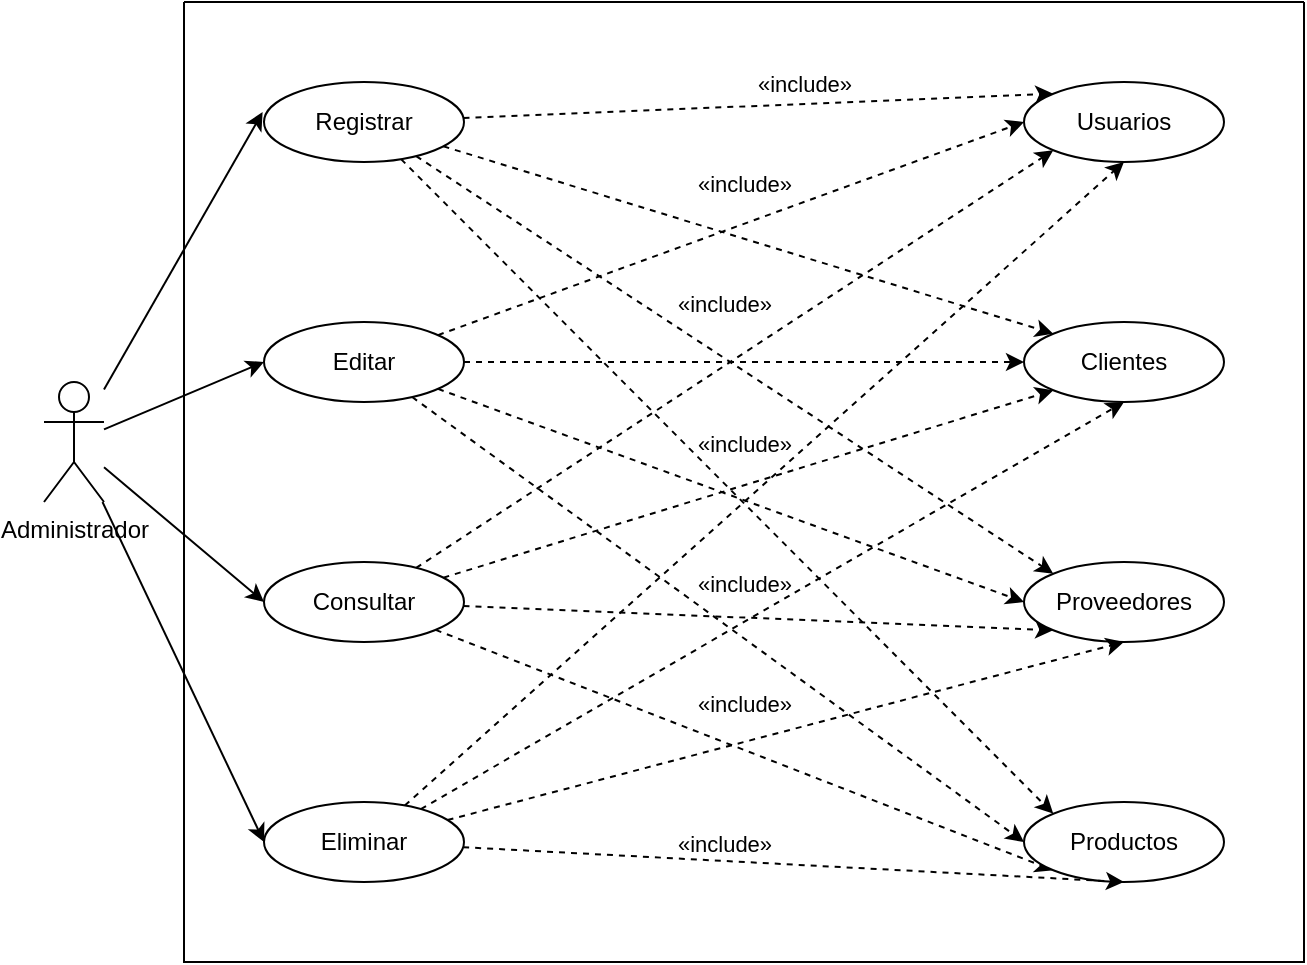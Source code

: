 <mxfile version="14.6.13" type="device" pages="3"><diagram id="RBv07upwIfBDf5JeBPhA" name="Modulo administrador"><mxGraphModel dx="971" dy="515" grid="1" gridSize="10" guides="1" tooltips="1" connect="1" arrows="1" fold="1" page="1" pageScale="1" pageWidth="850" pageHeight="1100" math="0" shadow="0"><root><mxCell id="0"/><mxCell id="1" parent="0"/><mxCell id="nvDZUIsUlmXvcx5TP-qx-2" value="" style="swimlane;startSize=0;" parent="1" vertex="1"><mxGeometry x="200" y="120" width="560" height="480" as="geometry"><mxRectangle x="220" y="80" width="50" height="40" as="alternateBounds"/></mxGeometry></mxCell><mxCell id="zJhIX3u0dZ3ODkXefKE6-27" style="edgeStyle=none;rounded=0;orthogonalLoop=1;jettySize=auto;html=1;entryX=0;entryY=0;entryDx=0;entryDy=0;dashed=1;" parent="nvDZUIsUlmXvcx5TP-qx-2" source="nvDZUIsUlmXvcx5TP-qx-3" target="zJhIX3u0dZ3ODkXefKE6-15" edge="1"><mxGeometry relative="1" as="geometry"/></mxCell><mxCell id="zJhIX3u0dZ3ODkXefKE6-47" value="«include»" style="edgeLabel;html=1;align=center;verticalAlign=middle;resizable=0;points=[];" parent="zJhIX3u0dZ3ODkXefKE6-27" vertex="1" connectable="0"><mxGeometry x="0.419" y="-3" relative="1" as="geometry"><mxPoint x="-69" y="38" as="offset"/></mxGeometry></mxCell><mxCell id="zJhIX3u0dZ3ODkXefKE6-60" value="«include»" style="edgeLabel;html=1;align=center;verticalAlign=middle;resizable=0;points=[];" parent="zJhIX3u0dZ3ODkXefKE6-27" vertex="1" connectable="0"><mxGeometry x="0.419" y="-3" relative="1" as="geometry"><mxPoint x="-39" y="-12" as="offset"/></mxGeometry></mxCell><mxCell id="zJhIX3u0dZ3ODkXefKE6-61" value="«include»" style="edgeLabel;html=1;align=center;verticalAlign=middle;resizable=0;points=[];" parent="zJhIX3u0dZ3ODkXefKE6-27" vertex="1" connectable="0"><mxGeometry x="0.419" y="-3" relative="1" as="geometry"><mxPoint x="-79" y="98" as="offset"/></mxGeometry></mxCell><mxCell id="zJhIX3u0dZ3ODkXefKE6-62" value="«include»" style="edgeLabel;html=1;align=center;verticalAlign=middle;resizable=0;points=[];" parent="zJhIX3u0dZ3ODkXefKE6-27" vertex="1" connectable="0"><mxGeometry x="0.419" y="-3" relative="1" as="geometry"><mxPoint x="-69" y="168" as="offset"/></mxGeometry></mxCell><mxCell id="zJhIX3u0dZ3ODkXefKE6-63" value="«include»" style="edgeLabel;html=1;align=center;verticalAlign=middle;resizable=0;points=[];" parent="zJhIX3u0dZ3ODkXefKE6-27" vertex="1" connectable="0"><mxGeometry x="0.419" y="-3" relative="1" as="geometry"><mxPoint x="-69" y="238" as="offset"/></mxGeometry></mxCell><mxCell id="zJhIX3u0dZ3ODkXefKE6-64" value="«include»" style="edgeLabel;html=1;align=center;verticalAlign=middle;resizable=0;points=[];" parent="zJhIX3u0dZ3ODkXefKE6-27" vertex="1" connectable="0"><mxGeometry x="0.419" y="-3" relative="1" as="geometry"><mxPoint x="-69" y="298" as="offset"/></mxGeometry></mxCell><mxCell id="zJhIX3u0dZ3ODkXefKE6-65" value="«include»" style="edgeLabel;html=1;align=center;verticalAlign=middle;resizable=0;points=[];" parent="zJhIX3u0dZ3ODkXefKE6-27" vertex="1" connectable="0"><mxGeometry x="0.419" y="-3" relative="1" as="geometry"><mxPoint x="-79" y="368" as="offset"/></mxGeometry></mxCell><mxCell id="zJhIX3u0dZ3ODkXefKE6-28" style="edgeStyle=none;rounded=0;orthogonalLoop=1;jettySize=auto;html=1;entryX=0;entryY=0;entryDx=0;entryDy=0;dashed=1;" parent="nvDZUIsUlmXvcx5TP-qx-2" source="nvDZUIsUlmXvcx5TP-qx-3" target="zJhIX3u0dZ3ODkXefKE6-16" edge="1"><mxGeometry relative="1" as="geometry"/></mxCell><mxCell id="zJhIX3u0dZ3ODkXefKE6-29" style="edgeStyle=none;rounded=0;orthogonalLoop=1;jettySize=auto;html=1;entryX=0;entryY=0;entryDx=0;entryDy=0;dashed=1;" parent="nvDZUIsUlmXvcx5TP-qx-2" source="nvDZUIsUlmXvcx5TP-qx-3" target="zJhIX3u0dZ3ODkXefKE6-24" edge="1"><mxGeometry relative="1" as="geometry"><mxPoint x="320" y="140" as="targetPoint"/></mxGeometry></mxCell><mxCell id="zJhIX3u0dZ3ODkXefKE6-30" style="edgeStyle=none;rounded=0;orthogonalLoop=1;jettySize=auto;html=1;entryX=0;entryY=0;entryDx=0;entryDy=0;dashed=1;" parent="nvDZUIsUlmXvcx5TP-qx-2" source="nvDZUIsUlmXvcx5TP-qx-3" target="zJhIX3u0dZ3ODkXefKE6-26" edge="1"><mxGeometry relative="1" as="geometry"/></mxCell><mxCell id="nvDZUIsUlmXvcx5TP-qx-3" value="Registrar" style="ellipse;whiteSpace=wrap;html=1;" parent="nvDZUIsUlmXvcx5TP-qx-2" vertex="1"><mxGeometry x="40" y="40" width="100" height="40" as="geometry"/></mxCell><mxCell id="zJhIX3u0dZ3ODkXefKE6-31" style="edgeStyle=none;rounded=0;orthogonalLoop=1;jettySize=auto;html=1;entryX=0;entryY=0.5;entryDx=0;entryDy=0;dashed=1;" parent="nvDZUIsUlmXvcx5TP-qx-2" source="zJhIX3u0dZ3ODkXefKE6-12" target="zJhIX3u0dZ3ODkXefKE6-15" edge="1"><mxGeometry relative="1" as="geometry"/></mxCell><mxCell id="zJhIX3u0dZ3ODkXefKE6-32" style="edgeStyle=none;rounded=0;orthogonalLoop=1;jettySize=auto;html=1;entryX=0;entryY=0.5;entryDx=0;entryDy=0;dashed=1;" parent="nvDZUIsUlmXvcx5TP-qx-2" source="zJhIX3u0dZ3ODkXefKE6-12" target="zJhIX3u0dZ3ODkXefKE6-16" edge="1"><mxGeometry relative="1" as="geometry"/></mxCell><mxCell id="zJhIX3u0dZ3ODkXefKE6-33" style="edgeStyle=none;rounded=0;orthogonalLoop=1;jettySize=auto;html=1;entryX=0;entryY=0.5;entryDx=0;entryDy=0;dashed=1;" parent="nvDZUIsUlmXvcx5TP-qx-2" source="zJhIX3u0dZ3ODkXefKE6-12" target="zJhIX3u0dZ3ODkXefKE6-24" edge="1"><mxGeometry relative="1" as="geometry"/></mxCell><mxCell id="zJhIX3u0dZ3ODkXefKE6-34" style="edgeStyle=none;rounded=0;orthogonalLoop=1;jettySize=auto;html=1;entryX=0;entryY=0.5;entryDx=0;entryDy=0;dashed=1;" parent="nvDZUIsUlmXvcx5TP-qx-2" source="zJhIX3u0dZ3ODkXefKE6-12" target="zJhIX3u0dZ3ODkXefKE6-26" edge="1"><mxGeometry relative="1" as="geometry"><mxPoint x="370" y="320" as="targetPoint"/></mxGeometry></mxCell><mxCell id="zJhIX3u0dZ3ODkXefKE6-12" value="Editar" style="ellipse;whiteSpace=wrap;html=1;" parent="nvDZUIsUlmXvcx5TP-qx-2" vertex="1"><mxGeometry x="40" y="160" width="100" height="40" as="geometry"/></mxCell><mxCell id="zJhIX3u0dZ3ODkXefKE6-35" style="edgeStyle=none;rounded=0;orthogonalLoop=1;jettySize=auto;html=1;entryX=0;entryY=1;entryDx=0;entryDy=0;dashed=1;" parent="nvDZUIsUlmXvcx5TP-qx-2" source="zJhIX3u0dZ3ODkXefKE6-13" target="zJhIX3u0dZ3ODkXefKE6-15" edge="1"><mxGeometry relative="1" as="geometry"/></mxCell><mxCell id="zJhIX3u0dZ3ODkXefKE6-37" style="edgeStyle=none;rounded=0;orthogonalLoop=1;jettySize=auto;html=1;entryX=0;entryY=1;entryDx=0;entryDy=0;dashed=1;" parent="nvDZUIsUlmXvcx5TP-qx-2" source="zJhIX3u0dZ3ODkXefKE6-13" target="zJhIX3u0dZ3ODkXefKE6-16" edge="1"><mxGeometry relative="1" as="geometry"/></mxCell><mxCell id="zJhIX3u0dZ3ODkXefKE6-38" style="edgeStyle=none;rounded=0;orthogonalLoop=1;jettySize=auto;html=1;entryX=0;entryY=1;entryDx=0;entryDy=0;dashed=1;" parent="nvDZUIsUlmXvcx5TP-qx-2" source="zJhIX3u0dZ3ODkXefKE6-13" target="zJhIX3u0dZ3ODkXefKE6-24" edge="1"><mxGeometry relative="1" as="geometry"/></mxCell><mxCell id="zJhIX3u0dZ3ODkXefKE6-39" style="edgeStyle=none;rounded=0;orthogonalLoop=1;jettySize=auto;html=1;entryX=0;entryY=1;entryDx=0;entryDy=0;dashed=1;" parent="nvDZUIsUlmXvcx5TP-qx-2" source="zJhIX3u0dZ3ODkXefKE6-13" target="zJhIX3u0dZ3ODkXefKE6-26" edge="1"><mxGeometry relative="1" as="geometry"><Array as="points"/></mxGeometry></mxCell><mxCell id="zJhIX3u0dZ3ODkXefKE6-13" value="Consultar" style="ellipse;whiteSpace=wrap;html=1;" parent="nvDZUIsUlmXvcx5TP-qx-2" vertex="1"><mxGeometry x="40" y="280" width="100" height="40" as="geometry"/></mxCell><mxCell id="zJhIX3u0dZ3ODkXefKE6-15" value="Usuarios" style="ellipse;whiteSpace=wrap;html=1;" parent="nvDZUIsUlmXvcx5TP-qx-2" vertex="1"><mxGeometry x="420" y="40" width="100" height="40" as="geometry"/></mxCell><mxCell id="zJhIX3u0dZ3ODkXefKE6-16" value="Proveedores" style="ellipse;whiteSpace=wrap;html=1;" parent="nvDZUIsUlmXvcx5TP-qx-2" vertex="1"><mxGeometry x="420" y="280" width="100" height="40" as="geometry"/></mxCell><mxCell id="zJhIX3u0dZ3ODkXefKE6-24" value="Productos" style="ellipse;whiteSpace=wrap;html=1;" parent="nvDZUIsUlmXvcx5TP-qx-2" vertex="1"><mxGeometry x="420" y="400" width="100" height="40" as="geometry"/></mxCell><mxCell id="zJhIX3u0dZ3ODkXefKE6-42" style="edgeStyle=none;rounded=0;orthogonalLoop=1;jettySize=auto;html=1;entryX=0.5;entryY=1;entryDx=0;entryDy=0;dashed=1;" parent="nvDZUIsUlmXvcx5TP-qx-2" source="zJhIX3u0dZ3ODkXefKE6-25" target="zJhIX3u0dZ3ODkXefKE6-26" edge="1"><mxGeometry relative="1" as="geometry"/></mxCell><mxCell id="zJhIX3u0dZ3ODkXefKE6-43" style="edgeStyle=none;rounded=0;orthogonalLoop=1;jettySize=auto;html=1;entryX=0.5;entryY=1;entryDx=0;entryDy=0;dashed=1;" parent="nvDZUIsUlmXvcx5TP-qx-2" source="zJhIX3u0dZ3ODkXefKE6-25" target="zJhIX3u0dZ3ODkXefKE6-24" edge="1"><mxGeometry relative="1" as="geometry"/></mxCell><mxCell id="zJhIX3u0dZ3ODkXefKE6-44" style="edgeStyle=none;rounded=0;orthogonalLoop=1;jettySize=auto;html=1;entryX=0.5;entryY=1;entryDx=0;entryDy=0;dashed=1;" parent="nvDZUIsUlmXvcx5TP-qx-2" source="zJhIX3u0dZ3ODkXefKE6-25" target="zJhIX3u0dZ3ODkXefKE6-16" edge="1"><mxGeometry relative="1" as="geometry"/></mxCell><mxCell id="zJhIX3u0dZ3ODkXefKE6-45" style="edgeStyle=none;rounded=0;orthogonalLoop=1;jettySize=auto;html=1;entryX=0.5;entryY=1;entryDx=0;entryDy=0;dashed=1;" parent="nvDZUIsUlmXvcx5TP-qx-2" source="zJhIX3u0dZ3ODkXefKE6-25" target="zJhIX3u0dZ3ODkXefKE6-15" edge="1"><mxGeometry relative="1" as="geometry"/></mxCell><mxCell id="zJhIX3u0dZ3ODkXefKE6-25" value="Eliminar" style="ellipse;whiteSpace=wrap;html=1;" parent="nvDZUIsUlmXvcx5TP-qx-2" vertex="1"><mxGeometry x="40" y="400" width="100" height="40" as="geometry"/></mxCell><mxCell id="zJhIX3u0dZ3ODkXefKE6-26" value="Clientes" style="ellipse;whiteSpace=wrap;html=1;" parent="nvDZUIsUlmXvcx5TP-qx-2" vertex="1"><mxGeometry x="420" y="160" width="100" height="40" as="geometry"/></mxCell><mxCell id="zJhIX3u0dZ3ODkXefKE6-9" style="edgeStyle=none;rounded=0;orthogonalLoop=1;jettySize=auto;html=1;entryX=-0.007;entryY=0.376;entryDx=0;entryDy=0;entryPerimeter=0;" parent="1" source="zJhIX3u0dZ3ODkXefKE6-7" target="nvDZUIsUlmXvcx5TP-qx-3" edge="1"><mxGeometry relative="1" as="geometry"/></mxCell><mxCell id="zJhIX3u0dZ3ODkXefKE6-40" style="edgeStyle=none;rounded=0;orthogonalLoop=1;jettySize=auto;html=1;entryX=0;entryY=0.5;entryDx=0;entryDy=0;" parent="1" source="zJhIX3u0dZ3ODkXefKE6-7" target="zJhIX3u0dZ3ODkXefKE6-12" edge="1"><mxGeometry relative="1" as="geometry"/></mxCell><mxCell id="zJhIX3u0dZ3ODkXefKE6-41" style="edgeStyle=none;rounded=0;orthogonalLoop=1;jettySize=auto;html=1;entryX=0;entryY=0.5;entryDx=0;entryDy=0;" parent="1" source="zJhIX3u0dZ3ODkXefKE6-7" target="zJhIX3u0dZ3ODkXefKE6-13" edge="1"><mxGeometry relative="1" as="geometry"/></mxCell><mxCell id="zJhIX3u0dZ3ODkXefKE6-46" style="edgeStyle=none;rounded=0;orthogonalLoop=1;jettySize=auto;html=1;entryX=0;entryY=0.5;entryDx=0;entryDy=0;" parent="1" source="zJhIX3u0dZ3ODkXefKE6-7" target="zJhIX3u0dZ3ODkXefKE6-25" edge="1"><mxGeometry relative="1" as="geometry"/></mxCell><mxCell id="zJhIX3u0dZ3ODkXefKE6-7" value="Administrador&lt;br&gt;" style="shape=umlActor;verticalLabelPosition=bottom;verticalAlign=top;html=1;outlineConnect=0;" parent="1" vertex="1"><mxGeometry x="130" y="310" width="30" height="60" as="geometry"/></mxCell></root></mxGraphModel></diagram><diagram id="VuDVphXEKSV_XOlMQqJz" name="Modulo empleado"><mxGraphModel dx="971" dy="515" grid="1" gridSize="10" guides="1" tooltips="1" connect="1" arrows="1" fold="1" page="1" pageScale="1" pageWidth="850" pageHeight="1100" math="0" shadow="0"><root><mxCell id="efMTN18ubiteao2ivGSJ-0"/><mxCell id="efMTN18ubiteao2ivGSJ-1" parent="efMTN18ubiteao2ivGSJ-0"/><mxCell id="efMTN18ubiteao2ivGSJ-2" value="" style="swimlane;startSize=0;" vertex="1" parent="efMTN18ubiteao2ivGSJ-1"><mxGeometry x="200" y="130" width="520" height="420" as="geometry"><mxRectangle x="220" y="80" width="50" height="40" as="alternateBounds"/></mxGeometry></mxCell><mxCell id="efMTN18ubiteao2ivGSJ-11" style="edgeStyle=none;rounded=0;orthogonalLoop=1;jettySize=auto;html=1;entryX=0;entryY=0;entryDx=0;entryDy=0;dashed=1;" edge="1" parent="efMTN18ubiteao2ivGSJ-2" source="efMTN18ubiteao2ivGSJ-14" target="efMTN18ubiteao2ivGSJ-26"><mxGeometry relative="1" as="geometry"/></mxCell><mxCell id="efMTN18ubiteao2ivGSJ-12" style="edgeStyle=none;rounded=0;orthogonalLoop=1;jettySize=auto;html=1;entryX=0;entryY=0;entryDx=0;entryDy=0;dashed=1;" edge="1" parent="efMTN18ubiteao2ivGSJ-2" source="efMTN18ubiteao2ivGSJ-14" target="efMTN18ubiteao2ivGSJ-27"><mxGeometry relative="1" as="geometry"><mxPoint x="320" y="140" as="targetPoint"/></mxGeometry></mxCell><mxCell id="efMTN18ubiteao2ivGSJ-13" style="edgeStyle=none;rounded=0;orthogonalLoop=1;jettySize=auto;html=1;entryX=0;entryY=0;entryDx=0;entryDy=0;dashed=1;" edge="1" parent="efMTN18ubiteao2ivGSJ-2" source="efMTN18ubiteao2ivGSJ-14" target="efMTN18ubiteao2ivGSJ-33"><mxGeometry relative="1" as="geometry"/></mxCell><mxCell id="Tw2g0AZ69vwGEbQuZIpS-2" style="edgeStyle=none;rounded=0;orthogonalLoop=1;jettySize=auto;html=1;entryX=0;entryY=0;entryDx=0;entryDy=0;dashed=1;" edge="1" parent="efMTN18ubiteao2ivGSJ-2" source="efMTN18ubiteao2ivGSJ-14" target="Tw2g0AZ69vwGEbQuZIpS-4"><mxGeometry relative="1" as="geometry"/></mxCell><mxCell id="Tw2g0AZ69vwGEbQuZIpS-5" style="edgeStyle=none;rounded=0;orthogonalLoop=1;jettySize=auto;html=1;dashed=1;" edge="1" parent="efMTN18ubiteao2ivGSJ-2" source="efMTN18ubiteao2ivGSJ-14" target="Tw2g0AZ69vwGEbQuZIpS-1"><mxGeometry relative="1" as="geometry"/></mxCell><mxCell id="Tw2g0AZ69vwGEbQuZIpS-6" style="edgeStyle=none;rounded=0;orthogonalLoop=1;jettySize=auto;html=1;entryX=0;entryY=1;entryDx=0;entryDy=0;dashed=1;" edge="1" parent="efMTN18ubiteao2ivGSJ-2" source="efMTN18ubiteao2ivGSJ-14" target="Tw2g0AZ69vwGEbQuZIpS-4"><mxGeometry relative="1" as="geometry"/></mxCell><mxCell id="efMTN18ubiteao2ivGSJ-14" value="Registrar" style="ellipse;whiteSpace=wrap;html=1;" vertex="1" parent="efMTN18ubiteao2ivGSJ-2"><mxGeometry x="40" y="140" width="100" height="40" as="geometry"/></mxCell><mxCell id="efMTN18ubiteao2ivGSJ-16" style="edgeStyle=none;rounded=0;orthogonalLoop=1;jettySize=auto;html=1;entryX=0;entryY=0.5;entryDx=0;entryDy=0;dashed=1;" edge="1" parent="efMTN18ubiteao2ivGSJ-2" source="efMTN18ubiteao2ivGSJ-19" target="efMTN18ubiteao2ivGSJ-26"><mxGeometry relative="1" as="geometry"/></mxCell><mxCell id="efMTN18ubiteao2ivGSJ-17" style="edgeStyle=none;rounded=0;orthogonalLoop=1;jettySize=auto;html=1;entryX=0;entryY=0.5;entryDx=0;entryDy=0;dashed=1;" edge="1" parent="efMTN18ubiteao2ivGSJ-2" source="efMTN18ubiteao2ivGSJ-19" target="efMTN18ubiteao2ivGSJ-27"><mxGeometry relative="1" as="geometry"/></mxCell><mxCell id="Tw2g0AZ69vwGEbQuZIpS-3" style="edgeStyle=none;rounded=0;orthogonalLoop=1;jettySize=auto;html=1;entryX=0;entryY=0.5;entryDx=0;entryDy=0;dashed=1;" edge="1" parent="efMTN18ubiteao2ivGSJ-2" source="efMTN18ubiteao2ivGSJ-19" target="Tw2g0AZ69vwGEbQuZIpS-1"><mxGeometry relative="1" as="geometry"/></mxCell><mxCell id="efMTN18ubiteao2ivGSJ-19" value="Editar" style="ellipse;whiteSpace=wrap;html=1;" vertex="1" parent="efMTN18ubiteao2ivGSJ-2"><mxGeometry x="40" y="30" width="100" height="40" as="geometry"/></mxCell><mxCell id="efMTN18ubiteao2ivGSJ-21" style="edgeStyle=none;rounded=0;orthogonalLoop=1;jettySize=auto;html=1;entryX=0;entryY=1;entryDx=0;entryDy=0;dashed=1;" edge="1" parent="efMTN18ubiteao2ivGSJ-2" source="efMTN18ubiteao2ivGSJ-24" target="efMTN18ubiteao2ivGSJ-26"><mxGeometry relative="1" as="geometry"/></mxCell><mxCell id="efMTN18ubiteao2ivGSJ-22" style="edgeStyle=none;rounded=0;orthogonalLoop=1;jettySize=auto;html=1;entryX=0;entryY=1;entryDx=0;entryDy=0;dashed=1;" edge="1" parent="efMTN18ubiteao2ivGSJ-2" source="efMTN18ubiteao2ivGSJ-24" target="efMTN18ubiteao2ivGSJ-27"><mxGeometry relative="1" as="geometry"/></mxCell><mxCell id="efMTN18ubiteao2ivGSJ-23" style="edgeStyle=none;rounded=0;orthogonalLoop=1;jettySize=auto;html=1;entryX=0;entryY=1;entryDx=0;entryDy=0;dashed=1;" edge="1" parent="efMTN18ubiteao2ivGSJ-2" source="efMTN18ubiteao2ivGSJ-24" target="efMTN18ubiteao2ivGSJ-33"><mxGeometry relative="1" as="geometry"><Array as="points"/></mxGeometry></mxCell><mxCell id="efMTN18ubiteao2ivGSJ-24" value="Consultar" style="ellipse;whiteSpace=wrap;html=1;" vertex="1" parent="efMTN18ubiteao2ivGSJ-2"><mxGeometry x="40" y="240" width="100" height="40" as="geometry"/></mxCell><mxCell id="efMTN18ubiteao2ivGSJ-26" value="Proveedores" style="ellipse;whiteSpace=wrap;html=1;" vertex="1" parent="efMTN18ubiteao2ivGSJ-2"><mxGeometry x="400" y="110" width="100" height="40" as="geometry"/></mxCell><mxCell id="efMTN18ubiteao2ivGSJ-27" value="Productos" style="ellipse;whiteSpace=wrap;html=1;" vertex="1" parent="efMTN18ubiteao2ivGSJ-2"><mxGeometry x="400" y="190" width="100" height="40" as="geometry"/></mxCell><mxCell id="efMTN18ubiteao2ivGSJ-29" style="edgeStyle=none;rounded=0;orthogonalLoop=1;jettySize=auto;html=1;entryX=0.5;entryY=1;entryDx=0;entryDy=0;dashed=1;" edge="1" parent="efMTN18ubiteao2ivGSJ-2" source="efMTN18ubiteao2ivGSJ-32" target="efMTN18ubiteao2ivGSJ-27"><mxGeometry relative="1" as="geometry"/></mxCell><mxCell id="efMTN18ubiteao2ivGSJ-30" style="edgeStyle=none;rounded=0;orthogonalLoop=1;jettySize=auto;html=1;entryX=0.5;entryY=1;entryDx=0;entryDy=0;dashed=1;" edge="1" parent="efMTN18ubiteao2ivGSJ-2" source="efMTN18ubiteao2ivGSJ-32" target="efMTN18ubiteao2ivGSJ-26"><mxGeometry relative="1" as="geometry"/></mxCell><mxCell id="efMTN18ubiteao2ivGSJ-32" value="Eliminar" style="ellipse;whiteSpace=wrap;html=1;" vertex="1" parent="efMTN18ubiteao2ivGSJ-2"><mxGeometry x="40" y="340" width="100" height="40" as="geometry"/></mxCell><mxCell id="efMTN18ubiteao2ivGSJ-33" value="Clientes" style="ellipse;whiteSpace=wrap;html=1;" vertex="1" parent="efMTN18ubiteao2ivGSJ-2"><mxGeometry x="400" y="30" width="100" height="40" as="geometry"/></mxCell><mxCell id="9uJm1xCg4w245XB7R1yN-0" value="«include»" style="edgeLabel;html=1;align=center;verticalAlign=middle;resizable=0;points=[];" vertex="1" connectable="0" parent="efMTN18ubiteao2ivGSJ-2"><mxGeometry x="240.0" y="55.002" as="geometry"><mxPoint x="15" y="32" as="offset"/></mxGeometry></mxCell><mxCell id="9uJm1xCg4w245XB7R1yN-1" value="«include»" style="edgeLabel;html=1;align=center;verticalAlign=middle;resizable=0;points=[];" vertex="1" connectable="0" parent="efMTN18ubiteao2ivGSJ-2"><mxGeometry x="250.0" y="90.002" as="geometry"><mxPoint x="5" y="24" as="offset"/></mxGeometry></mxCell><mxCell id="9uJm1xCg4w245XB7R1yN-2" value="«include»" style="edgeLabel;html=1;align=center;verticalAlign=middle;resizable=0;points=[];" vertex="1" connectable="0" parent="efMTN18ubiteao2ivGSJ-2"><mxGeometry x="250.0" y="180.002" as="geometry"><mxPoint x="-6" y="-2" as="offset"/></mxGeometry></mxCell><mxCell id="9uJm1xCg4w245XB7R1yN-3" value="«include»" style="edgeLabel;html=1;align=center;verticalAlign=middle;resizable=0;points=[];" vertex="1" connectable="0" parent="efMTN18ubiteao2ivGSJ-2"><mxGeometry x="250.0" y="250.002" as="geometry"/></mxCell><mxCell id="9uJm1xCg4w245XB7R1yN-4" value="«include»" style="edgeLabel;html=1;align=center;verticalAlign=middle;resizable=0;points=[];" vertex="1" connectable="0" parent="efMTN18ubiteao2ivGSJ-2"><mxGeometry x="250.0" y="300.002" as="geometry"/></mxCell><mxCell id="Tw2g0AZ69vwGEbQuZIpS-1" value="Venta" style="ellipse;whiteSpace=wrap;html=1;" vertex="1" parent="efMTN18ubiteao2ivGSJ-2"><mxGeometry x="400" y="270" width="100" height="40" as="geometry"/></mxCell><mxCell id="Tw2g0AZ69vwGEbQuZIpS-4" value="Devolucion" style="ellipse;whiteSpace=wrap;html=1;" vertex="1" parent="efMTN18ubiteao2ivGSJ-2"><mxGeometry x="390" y="340" width="100" height="40" as="geometry"/></mxCell><mxCell id="efMTN18ubiteao2ivGSJ-34" style="edgeStyle=none;rounded=0;orthogonalLoop=1;jettySize=auto;html=1;entryX=-0.007;entryY=0.376;entryDx=0;entryDy=0;entryPerimeter=0;" edge="1" parent="efMTN18ubiteao2ivGSJ-1" source="efMTN18ubiteao2ivGSJ-38" target="efMTN18ubiteao2ivGSJ-14"><mxGeometry relative="1" as="geometry"/></mxCell><mxCell id="efMTN18ubiteao2ivGSJ-35" style="edgeStyle=none;rounded=0;orthogonalLoop=1;jettySize=auto;html=1;entryX=0;entryY=0.5;entryDx=0;entryDy=0;" edge="1" parent="efMTN18ubiteao2ivGSJ-1" source="efMTN18ubiteao2ivGSJ-38" target="efMTN18ubiteao2ivGSJ-19"><mxGeometry relative="1" as="geometry"/></mxCell><mxCell id="efMTN18ubiteao2ivGSJ-36" style="edgeStyle=none;rounded=0;orthogonalLoop=1;jettySize=auto;html=1;entryX=0;entryY=0.5;entryDx=0;entryDy=0;" edge="1" parent="efMTN18ubiteao2ivGSJ-1" source="efMTN18ubiteao2ivGSJ-38" target="efMTN18ubiteao2ivGSJ-24"><mxGeometry relative="1" as="geometry"/></mxCell><mxCell id="efMTN18ubiteao2ivGSJ-37" style="edgeStyle=none;rounded=0;orthogonalLoop=1;jettySize=auto;html=1;entryX=0;entryY=0.5;entryDx=0;entryDy=0;" edge="1" parent="efMTN18ubiteao2ivGSJ-1" source="efMTN18ubiteao2ivGSJ-38" target="efMTN18ubiteao2ivGSJ-32"><mxGeometry relative="1" as="geometry"/></mxCell><mxCell id="efMTN18ubiteao2ivGSJ-38" value="Empleado" style="shape=umlActor;verticalLabelPosition=bottom;verticalAlign=top;html=1;outlineConnect=0;" vertex="1" parent="efMTN18ubiteao2ivGSJ-1"><mxGeometry x="120" y="310" width="30" height="60" as="geometry"/></mxCell></root></mxGraphModel></diagram><diagram id="knj8Z4hqfUjmb4ILOOZs" name="Modulo facturacion"><mxGraphModel dx="971" dy="515" grid="1" gridSize="10" guides="1" tooltips="1" connect="1" arrows="1" fold="1" page="1" pageScale="1" pageWidth="850" pageHeight="1100" math="0" shadow="0"><root><mxCell id="KlmcHvjtCjEBzc2XBxVH-0"/><mxCell id="KlmcHvjtCjEBzc2XBxVH-1" parent="KlmcHvjtCjEBzc2XBxVH-0"/><mxCell id="_ZNDTZ-2eMkZtMlKU6QE-0" value="" style="swimlane;startSize=0;" vertex="1" parent="KlmcHvjtCjEBzc2XBxVH-1"><mxGeometry x="230" y="120" width="490" height="240" as="geometry"><mxRectangle x="220" y="80" width="50" height="40" as="alternateBounds"/></mxGeometry></mxCell><mxCell id="_ZNDTZ-2eMkZtMlKU6QE-3" style="edgeStyle=none;rounded=0;orthogonalLoop=1;jettySize=auto;html=1;entryX=0;entryY=0.5;entryDx=0;entryDy=0;dashed=1;" edge="1" parent="_ZNDTZ-2eMkZtMlKU6QE-0" source="_ZNDTZ-2eMkZtMlKU6QE-7" target="_ZNDTZ-2eMkZtMlKU6QE-35"><mxGeometry relative="1" as="geometry"><mxPoint x="384.645" y="15.858" as="targetPoint"/></mxGeometry></mxCell><mxCell id="_ZNDTZ-2eMkZtMlKU6QE-5" style="edgeStyle=none;rounded=0;orthogonalLoop=1;jettySize=auto;html=1;dashed=1;" edge="1" parent="_ZNDTZ-2eMkZtMlKU6QE-0" source="_ZNDTZ-2eMkZtMlKU6QE-7" target="_ZNDTZ-2eMkZtMlKU6QE-27"><mxGeometry relative="1" as="geometry"/></mxCell><mxCell id="_ZNDTZ-2eMkZtMlKU6QE-6" style="edgeStyle=none;rounded=0;orthogonalLoop=1;jettySize=auto;html=1;entryX=0;entryY=1;entryDx=0;entryDy=0;dashed=1;" edge="1" parent="_ZNDTZ-2eMkZtMlKU6QE-0" source="_ZNDTZ-2eMkZtMlKU6QE-7" target="_ZNDTZ-2eMkZtMlKU6QE-28"><mxGeometry relative="1" as="geometry"/></mxCell><mxCell id="_ZNDTZ-2eMkZtMlKU6QE-7" value="Reporte" style="ellipse;whiteSpace=wrap;html=1;" vertex="1" parent="_ZNDTZ-2eMkZtMlKU6QE-0"><mxGeometry x="30" y="110" width="100" height="40" as="geometry"/></mxCell><mxCell id="_ZNDTZ-2eMkZtMlKU6QE-22" value="«include»" style="edgeLabel;html=1;align=center;verticalAlign=middle;resizable=0;points=[];" vertex="1" connectable="0" parent="_ZNDTZ-2eMkZtMlKU6QE-0"><mxGeometry x="120.0" y="30.002" as="geometry"><mxPoint x="15" y="32" as="offset"/></mxGeometry></mxCell><mxCell id="_ZNDTZ-2eMkZtMlKU6QE-24" value="«include»" style="edgeLabel;html=1;align=center;verticalAlign=middle;resizable=0;points=[];" vertex="1" connectable="0" parent="_ZNDTZ-2eMkZtMlKU6QE-0"><mxGeometry x="170.0" y="120.002" as="geometry"><mxPoint x="-6" y="-2" as="offset"/></mxGeometry></mxCell><mxCell id="_ZNDTZ-2eMkZtMlKU6QE-25" value="«include»" style="edgeLabel;html=1;align=center;verticalAlign=middle;resizable=0;points=[];" vertex="1" connectable="0" parent="_ZNDTZ-2eMkZtMlKU6QE-0"><mxGeometry x="330.0" y="160.002" as="geometry"/></mxCell><mxCell id="_ZNDTZ-2eMkZtMlKU6QE-26" value="«include»" style="edgeLabel;html=1;align=center;verticalAlign=middle;resizable=0;points=[];" vertex="1" connectable="0" parent="_ZNDTZ-2eMkZtMlKU6QE-0"><mxGeometry x="330.0" y="110.002" as="geometry"/></mxCell><mxCell id="_ZNDTZ-2eMkZtMlKU6QE-27" value="Ventas" style="ellipse;whiteSpace=wrap;html=1;" vertex="1" parent="_ZNDTZ-2eMkZtMlKU6QE-0"><mxGeometry x="200" y="110" width="100" height="40" as="geometry"/></mxCell><mxCell id="_ZNDTZ-2eMkZtMlKU6QE-28" value="Compras" style="ellipse;whiteSpace=wrap;html=1;" vertex="1" parent="_ZNDTZ-2eMkZtMlKU6QE-0"><mxGeometry x="200" y="180" width="100" height="40" as="geometry"/></mxCell><mxCell id="_ZNDTZ-2eMkZtMlKU6QE-35" value="Inventarios" style="ellipse;whiteSpace=wrap;html=1;" vertex="1" parent="_ZNDTZ-2eMkZtMlKU6QE-0"><mxGeometry x="195" y="20" width="100" height="40" as="geometry"/></mxCell><mxCell id="_ZNDTZ-2eMkZtMlKU6QE-15" value="Consultar" style="ellipse;whiteSpace=wrap;html=1;" vertex="1" parent="_ZNDTZ-2eMkZtMlKU6QE-0"><mxGeometry x="370" y="110" width="100" height="40" as="geometry"/></mxCell><mxCell id="_ZNDTZ-2eMkZtMlKU6QE-13" style="edgeStyle=none;rounded=0;orthogonalLoop=1;jettySize=auto;html=1;entryX=1;entryY=0.5;entryDx=0;entryDy=0;dashed=1;" edge="1" parent="_ZNDTZ-2eMkZtMlKU6QE-0" source="_ZNDTZ-2eMkZtMlKU6QE-15" target="_ZNDTZ-2eMkZtMlKU6QE-28"><mxGeometry relative="1" as="geometry"><mxPoint x="384.645" y="204.142" as="targetPoint"/></mxGeometry></mxCell><mxCell id="_ZNDTZ-2eMkZtMlKU6QE-12" style="edgeStyle=none;rounded=0;orthogonalLoop=1;jettySize=auto;html=1;entryX=1;entryY=0.5;entryDx=0;entryDy=0;dashed=1;" edge="1" parent="_ZNDTZ-2eMkZtMlKU6QE-0" source="_ZNDTZ-2eMkZtMlKU6QE-15" target="_ZNDTZ-2eMkZtMlKU6QE-27"><mxGeometry relative="1" as="geometry"><mxPoint x="384.645" y="124.142" as="targetPoint"/></mxGeometry></mxCell><mxCell id="_ZNDTZ-2eMkZtMlKU6QE-14" style="edgeStyle=none;rounded=0;orthogonalLoop=1;jettySize=auto;html=1;entryX=1;entryY=0.5;entryDx=0;entryDy=0;dashed=1;" edge="1" parent="_ZNDTZ-2eMkZtMlKU6QE-0" source="_ZNDTZ-2eMkZtMlKU6QE-15" target="_ZNDTZ-2eMkZtMlKU6QE-35"><mxGeometry relative="1" as="geometry"><Array as="points"/><mxPoint x="384.645" y="44.142" as="targetPoint"/></mxGeometry></mxCell><mxCell id="_ZNDTZ-2eMkZtMlKU6QE-37" value="«include»" style="edgeLabel;html=1;align=center;verticalAlign=middle;resizable=0;points=[];" vertex="1" connectable="0" parent="_ZNDTZ-2eMkZtMlKU6QE-0"><mxGeometry x="170.0" y="210.002" as="geometry"><mxPoint x="198" y="-152" as="offset"/></mxGeometry></mxCell><mxCell id="_ZNDTZ-2eMkZtMlKU6QE-39" value="«include»" style="edgeLabel;html=1;align=center;verticalAlign=middle;resizable=0;points=[];" vertex="1" connectable="0" parent="_ZNDTZ-2eMkZtMlKU6QE-0"><mxGeometry x="370.0" y="100.002" as="geometry"><mxPoint x="-185" y="71" as="offset"/></mxGeometry></mxCell><mxCell id="_ZNDTZ-2eMkZtMlKU6QE-29" style="edgeStyle=none;rounded=0;orthogonalLoop=1;jettySize=auto;html=1;entryX=0;entryY=0.5;entryDx=0;entryDy=0;" edge="1" parent="KlmcHvjtCjEBzc2XBxVH-1" source="_ZNDTZ-2eMkZtMlKU6QE-33" target="_ZNDTZ-2eMkZtMlKU6QE-7"><mxGeometry relative="1" as="geometry"><mxPoint x="299" y="265" as="targetPoint"/></mxGeometry></mxCell><mxCell id="_ZNDTZ-2eMkZtMlKU6QE-33" value="Contador" style="shape=umlActor;verticalLabelPosition=bottom;verticalAlign=top;html=1;outlineConnect=0;" vertex="1" parent="KlmcHvjtCjEBzc2XBxVH-1"><mxGeometry x="160" y="210" width="30" height="60" as="geometry"/></mxCell></root></mxGraphModel></diagram></mxfile>